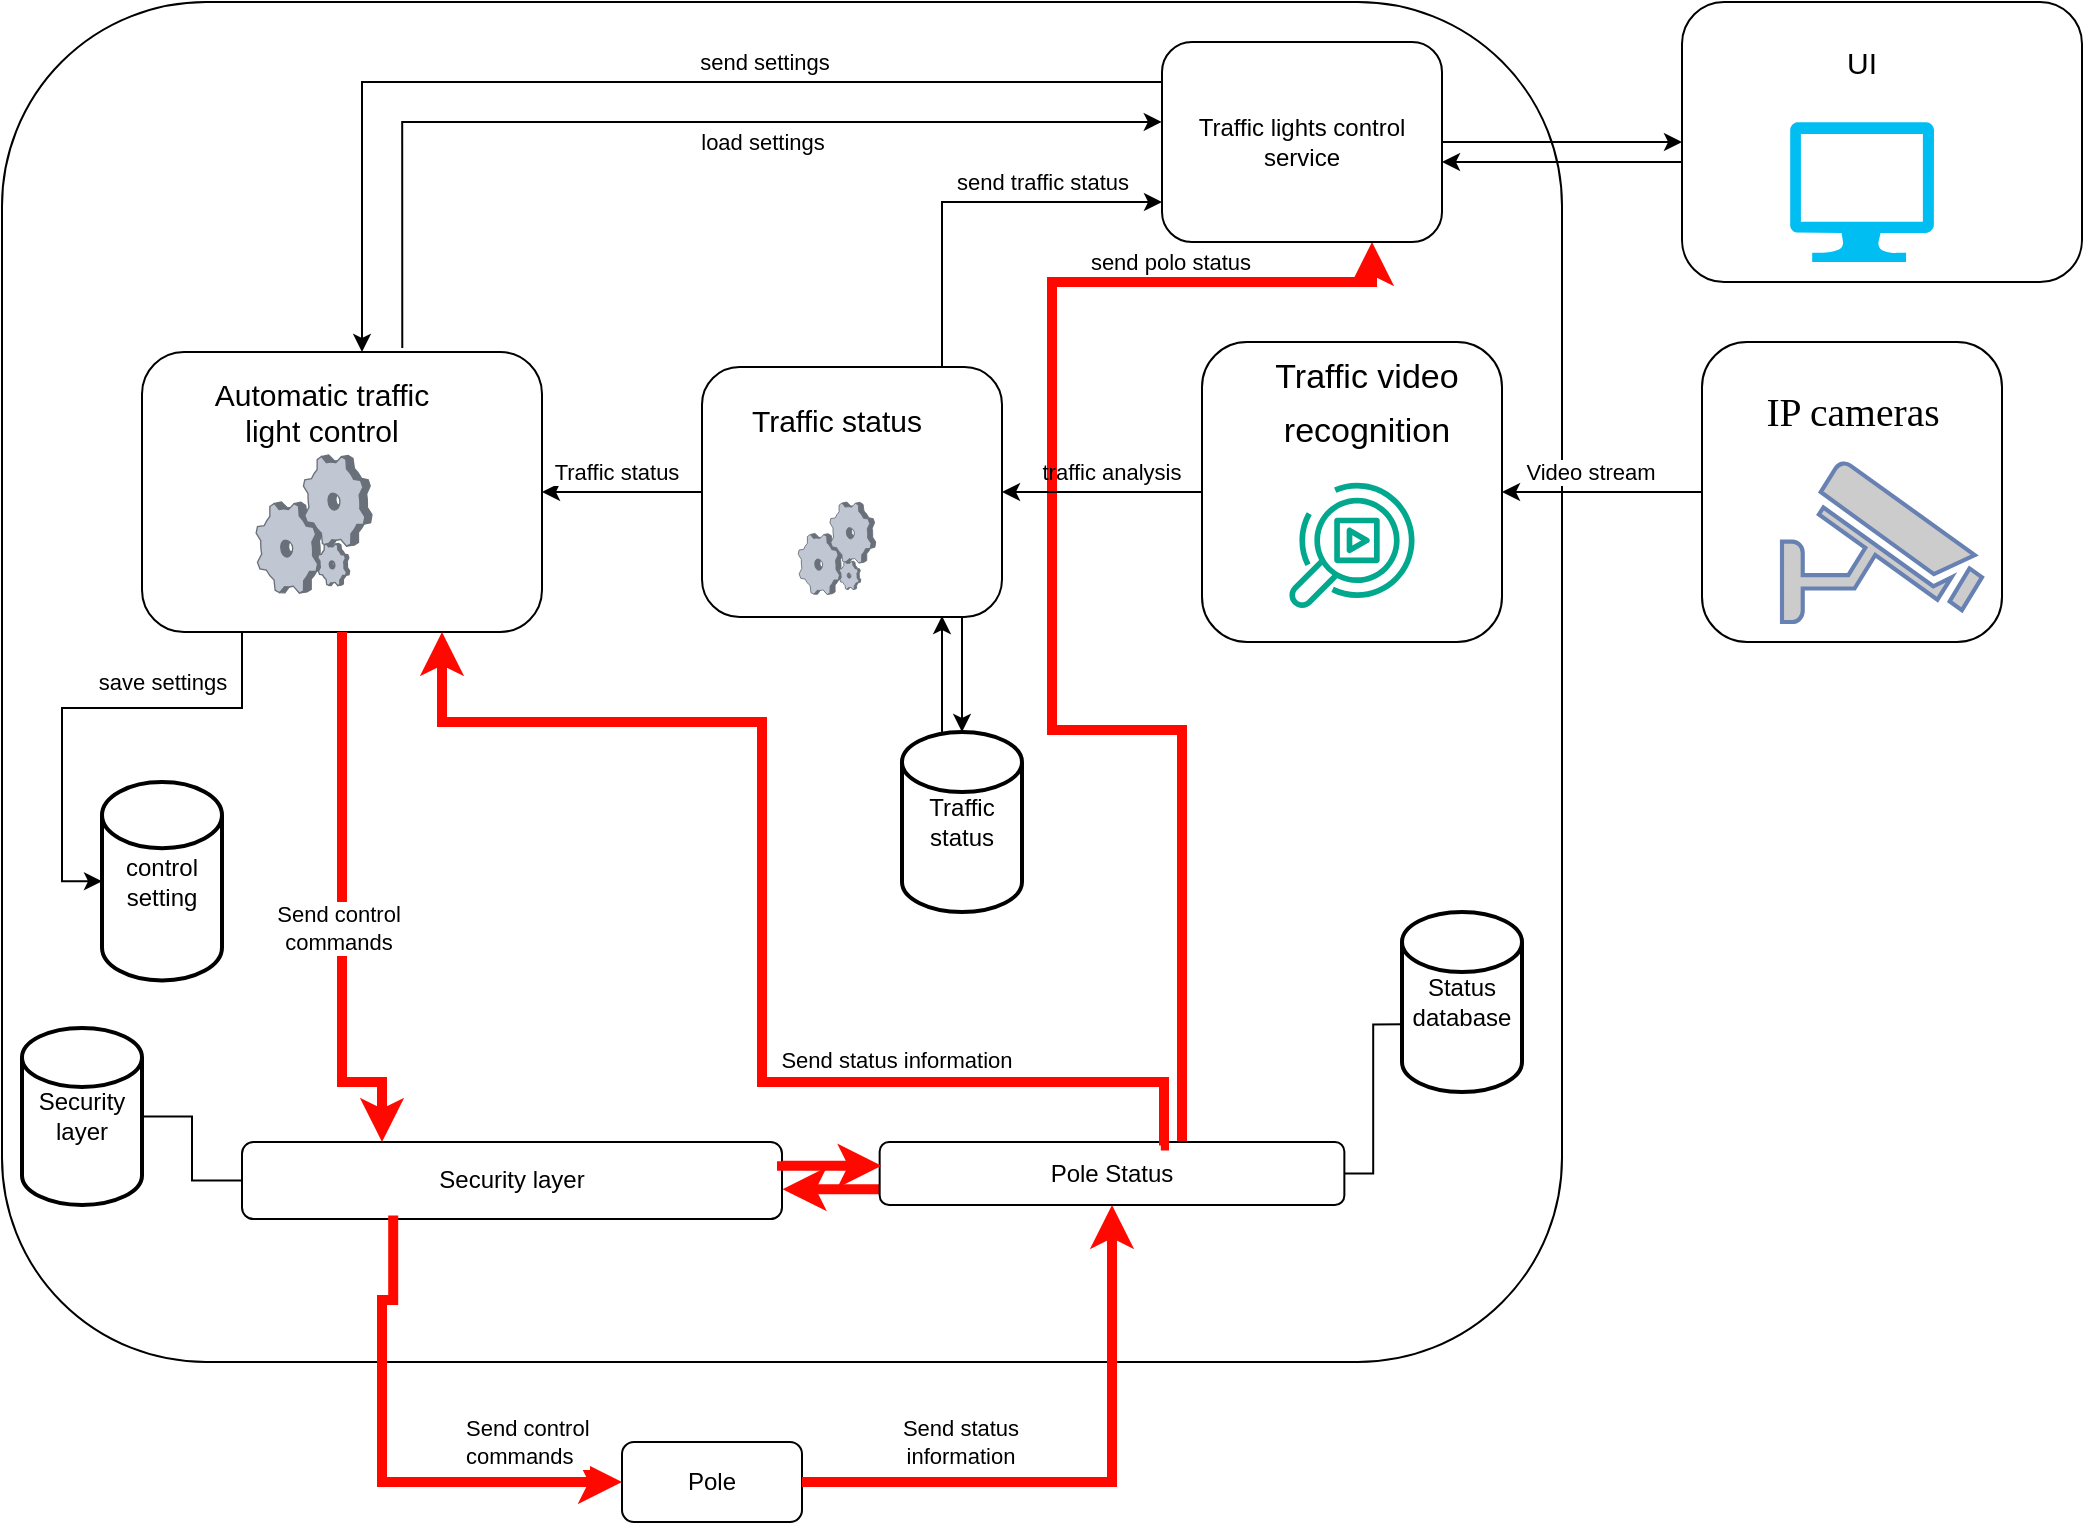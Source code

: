 <mxfile version="23.1.5" type="github">
  <diagram name="Page-1" id="5f0bae14-7c28-e335-631c-24af17079c00">
    <mxGraphModel dx="1430" dy="850" grid="1" gridSize="10" guides="1" tooltips="1" connect="1" arrows="1" fold="1" page="1" pageScale="1" pageWidth="1100" pageHeight="850" background="none" math="0" shadow="0">
      <root>
        <mxCell id="0" />
        <mxCell id="1" parent="0" />
        <mxCell id="Ni4T1yLyOeH3PMIgMgBa-5" value="Pole" style="rounded=1;whiteSpace=wrap;html=1;" parent="1" vertex="1">
          <mxGeometry x="370" y="780" width="90" height="40" as="geometry" />
        </mxCell>
        <mxCell id="Ni4T1yLyOeH3PMIgMgBa-12" value="" style="group" parent="1" vertex="1" connectable="0">
          <mxGeometry x="90" y="360" width="760" height="400" as="geometry" />
        </mxCell>
        <mxCell id="Ni4T1yLyOeH3PMIgMgBa-99" value="" style="group" parent="Ni4T1yLyOeH3PMIgMgBa-12" vertex="1" connectable="0">
          <mxGeometry x="-30" y="-300" width="790" height="680" as="geometry" />
        </mxCell>
        <mxCell id="Ni4T1yLyOeH3PMIgMgBa-6" value="" style="rounded=1;whiteSpace=wrap;html=1;align=center;movable=1;resizable=1;rotatable=1;deletable=1;editable=1;locked=0;connectable=1;container=0;" parent="Ni4T1yLyOeH3PMIgMgBa-99" vertex="1">
          <mxGeometry width="780" height="680" as="geometry" />
        </mxCell>
        <mxCell id="Ni4T1yLyOeH3PMIgMgBa-18" value="Security layer" style="rounded=1;whiteSpace=wrap;html=1;" parent="Ni4T1yLyOeH3PMIgMgBa-99" vertex="1">
          <mxGeometry x="120" y="570" width="270" height="38.53" as="geometry" />
        </mxCell>
        <mxCell id="Ni4T1yLyOeH3PMIgMgBa-35" style="edgeStyle=orthogonalEdgeStyle;shape=connector;rounded=0;orthogonalLoop=1;jettySize=auto;html=1;exitX=0;exitY=0.75;exitDx=0;exitDy=0;labelBackgroundColor=default;strokeColor=#FF0800;align=center;verticalAlign=middle;fontFamily=Helvetica;fontSize=11;fontColor=default;endArrow=classic;entryX=1.001;entryY=0.612;entryDx=0;entryDy=0;entryPerimeter=0;strokeWidth=5;" parent="Ni4T1yLyOeH3PMIgMgBa-99" source="Ni4T1yLyOeH3PMIgMgBa-28" target="Ni4T1yLyOeH3PMIgMgBa-18" edge="1">
          <mxGeometry relative="1" as="geometry">
            <mxPoint x="390" y="600" as="targetPoint" />
            <Array as="points" />
          </mxGeometry>
        </mxCell>
        <mxCell id="Ni4T1yLyOeH3PMIgMgBa-104" style="edgeStyle=orthogonalEdgeStyle;shape=connector;rounded=0;orthogonalLoop=1;jettySize=auto;html=1;entryX=0.75;entryY=1;entryDx=0;entryDy=0;labelBackgroundColor=default;strokeColor=#FF0800;align=center;verticalAlign=middle;fontFamily=Helvetica;fontSize=11;fontColor=default;endArrow=classic;strokeWidth=5;" parent="Ni4T1yLyOeH3PMIgMgBa-99" source="Ni4T1yLyOeH3PMIgMgBa-28" target="Ni4T1yLyOeH3PMIgMgBa-37" edge="1">
          <mxGeometry relative="1" as="geometry">
            <Array as="points">
              <mxPoint x="590" y="364" />
              <mxPoint x="525" y="364" />
              <mxPoint x="525" y="140" />
              <mxPoint x="685" y="140" />
            </Array>
          </mxGeometry>
        </mxCell>
        <mxCell id="Ni4T1yLyOeH3PMIgMgBa-109" value="send polo status" style="edgeLabel;html=1;align=center;verticalAlign=middle;resizable=0;points=[];fontFamily=Helvetica;fontSize=11;fontColor=default;" parent="Ni4T1yLyOeH3PMIgMgBa-104" vertex="1" connectable="0">
          <mxGeometry x="0.642" y="1" relative="1" as="geometry">
            <mxPoint y="-9" as="offset" />
          </mxGeometry>
        </mxCell>
        <mxCell id="Ni4T1yLyOeH3PMIgMgBa-28" value="Pole Status" style="rounded=1;whiteSpace=wrap;html=1;" parent="Ni4T1yLyOeH3PMIgMgBa-99" vertex="1">
          <mxGeometry x="438.83" y="570" width="232.35" height="31.47" as="geometry" />
        </mxCell>
        <mxCell id="Ni4T1yLyOeH3PMIgMgBa-34" style="edgeStyle=orthogonalEdgeStyle;shape=connector;rounded=0;orthogonalLoop=1;jettySize=auto;html=1;exitX=1;exitY=0.25;exitDx=0;exitDy=0;labelBackgroundColor=default;strokeColor=#FF0800;align=center;verticalAlign=middle;fontFamily=Helvetica;fontSize=11;fontColor=default;endArrow=classic;entryX=0.004;entryY=0.378;entryDx=0;entryDy=0;entryPerimeter=0;strokeWidth=5;" parent="Ni4T1yLyOeH3PMIgMgBa-99" source="Ni4T1yLyOeH3PMIgMgBa-18" target="Ni4T1yLyOeH3PMIgMgBa-28" edge="1">
          <mxGeometry relative="1" as="geometry">
            <mxPoint x="430" y="624" as="targetPoint" />
            <Array as="points">
              <mxPoint x="390" y="582" />
            </Array>
          </mxGeometry>
        </mxCell>
        <mxCell id="Ni4T1yLyOeH3PMIgMgBa-4" value="Security layer" style="strokeWidth=2;html=1;shape=mxgraph.flowchart.database;whiteSpace=wrap;" parent="Ni4T1yLyOeH3PMIgMgBa-99" vertex="1">
          <mxGeometry x="10" y="512.94" width="60" height="88.53" as="geometry" />
        </mxCell>
        <mxCell id="Ni4T1yLyOeH3PMIgMgBa-30" value="" style="endArrow=none;html=1;rounded=0;labelBackgroundColor=default;strokeColor=default;align=center;verticalAlign=middle;fontFamily=Helvetica;fontSize=11;fontColor=default;shape=connector;edgeStyle=orthogonalEdgeStyle;entryX=1;entryY=0.5;entryDx=0;entryDy=0;entryPerimeter=0;" parent="Ni4T1yLyOeH3PMIgMgBa-99" source="Ni4T1yLyOeH3PMIgMgBa-18" target="Ni4T1yLyOeH3PMIgMgBa-4" edge="1">
          <mxGeometry width="50" height="50" relative="1" as="geometry">
            <mxPoint x="110" y="580" as="sourcePoint" />
            <mxPoint x="160" y="530" as="targetPoint" />
          </mxGeometry>
        </mxCell>
        <mxCell id="Ni4T1yLyOeH3PMIgMgBa-31" value="Status&lt;br&gt;database" style="strokeWidth=2;html=1;shape=mxgraph.flowchart.database;whiteSpace=wrap;" parent="Ni4T1yLyOeH3PMIgMgBa-99" vertex="1">
          <mxGeometry x="700" y="455" width="60" height="90" as="geometry" />
        </mxCell>
        <mxCell id="Ni4T1yLyOeH3PMIgMgBa-32" value="" style="endArrow=none;html=1;rounded=0;labelBackgroundColor=default;strokeColor=default;align=center;verticalAlign=middle;fontFamily=Helvetica;fontSize=11;fontColor=default;shape=connector;entryX=0.011;entryY=0.624;entryDx=0;entryDy=0;entryPerimeter=0;exitX=1;exitY=0.5;exitDx=0;exitDy=0;edgeStyle=orthogonalEdgeStyle;" parent="Ni4T1yLyOeH3PMIgMgBa-99" source="Ni4T1yLyOeH3PMIgMgBa-28" target="Ni4T1yLyOeH3PMIgMgBa-31" edge="1">
          <mxGeometry width="50" height="50" relative="1" as="geometry">
            <mxPoint x="790" y="600.47" as="sourcePoint" />
            <mxPoint x="830" y="501.47" as="targetPoint" />
          </mxGeometry>
        </mxCell>
        <mxCell id="Ni4T1yLyOeH3PMIgMgBa-39" value="" style="rounded=1;whiteSpace=wrap;html=1;container=1;" parent="Ni4T1yLyOeH3PMIgMgBa-99" vertex="1">
          <mxGeometry x="70" y="175" width="200" height="140" as="geometry" />
        </mxCell>
        <mxCell id="Ni4T1yLyOeH3PMIgMgBa-41" value="Automatic traffic light control" style="text;html=1;strokeColor=none;fillColor=none;align=center;verticalAlign=middle;whiteSpace=wrap;rounded=0;fontFamily=Helvetica;fontSize=15;fontColor=default;" parent="Ni4T1yLyOeH3PMIgMgBa-39" vertex="1">
          <mxGeometry x="20" width="140" height="60" as="geometry" />
        </mxCell>
        <mxCell id="Ni4T1yLyOeH3PMIgMgBa-42" value="" style="verticalLabelPosition=bottom;sketch=0;aspect=fixed;html=1;verticalAlign=top;strokeColor=none;align=center;outlineConnect=0;shape=mxgraph.citrix.process;fontFamily=Helvetica;fontSize=11;fontColor=default;" parent="Ni4T1yLyOeH3PMIgMgBa-39" vertex="1">
          <mxGeometry x="57.07" y="51.47" width="57.91" height="69.05" as="geometry" />
        </mxCell>
        <mxCell id="Ni4T1yLyOeH3PMIgMgBa-59" value="" style="rounded=1;whiteSpace=wrap;html=1;container=1;" parent="Ni4T1yLyOeH3PMIgMgBa-99" vertex="1">
          <mxGeometry x="600" y="170" width="150" height="150" as="geometry" />
        </mxCell>
        <mxCell id="Ni4T1yLyOeH3PMIgMgBa-61" value="&lt;font style=&quot;font-size: 17px;&quot;&gt;Traffic video recognition&lt;br&gt;&lt;/font&gt;" style="text;html=1;strokeColor=none;fillColor=none;align=center;verticalAlign=middle;whiteSpace=wrap;rounded=0;fontFamily=Helvetica;fontSize=22;fontColor=default;" parent="Ni4T1yLyOeH3PMIgMgBa-59" vertex="1">
          <mxGeometry x="32.653" y="16.8" width="98.597" height="25.21" as="geometry" />
        </mxCell>
        <mxCell id="Ni4T1yLyOeH3PMIgMgBa-62" value="" style="sketch=0;outlineConnect=0;fontColor=#232F3E;gradientColor=none;fillColor=#01A88D;strokeColor=none;dashed=0;verticalLabelPosition=bottom;verticalAlign=top;align=center;html=1;fontSize=12;fontStyle=0;aspect=fixed;pointerEvents=1;shape=mxgraph.aws4.rekognition_video;fontFamily=Helvetica;" parent="Ni4T1yLyOeH3PMIgMgBa-59" vertex="1">
          <mxGeometry x="43.715" y="70" width="62.562" height="63.375" as="geometry" />
        </mxCell>
        <mxCell id="Ni4T1yLyOeH3PMIgMgBa-68" value="traffic analysis" style="text;html=1;strokeColor=none;fillColor=none;align=center;verticalAlign=middle;whiteSpace=wrap;rounded=0;fontFamily=Helvetica;fontSize=11;fontColor=default;" parent="Ni4T1yLyOeH3PMIgMgBa-99" vertex="1">
          <mxGeometry x="510" y="220" width="90" height="30" as="geometry" />
        </mxCell>
        <mxCell id="Ni4T1yLyOeH3PMIgMgBa-70" style="edgeStyle=orthogonalEdgeStyle;shape=connector;rounded=0;orthogonalLoop=1;jettySize=auto;html=1;labelBackgroundColor=default;strokeColor=#FF0800;align=center;verticalAlign=middle;fontFamily=Helvetica;fontSize=11;fontColor=default;endArrow=classic;strokeWidth=5;" parent="Ni4T1yLyOeH3PMIgMgBa-99" source="Ni4T1yLyOeH3PMIgMgBa-39" target="Ni4T1yLyOeH3PMIgMgBa-18" edge="1">
          <mxGeometry relative="1" as="geometry">
            <mxPoint x="310" y="350" as="sourcePoint" />
            <mxPoint x="413.19" y="602.042" as="targetPoint" />
            <Array as="points">
              <mxPoint x="170" y="540" />
              <mxPoint x="190" y="540" />
            </Array>
          </mxGeometry>
        </mxCell>
        <mxCell id="Ni4T1yLyOeH3PMIgMgBa-78" value="Send control&lt;br&gt;commands&lt;br&gt;" style="edgeLabel;html=1;align=center;verticalAlign=middle;resizable=0;points=[];fontFamily=Helvetica;fontSize=11;fontColor=default;" parent="Ni4T1yLyOeH3PMIgMgBa-70" vertex="1" connectable="0">
          <mxGeometry x="0.071" y="-2" relative="1" as="geometry">
            <mxPoint as="offset" />
          </mxGeometry>
        </mxCell>
        <mxCell id="Ni4T1yLyOeH3PMIgMgBa-49" value="control setting" style="strokeWidth=2;html=1;shape=mxgraph.flowchart.database;whiteSpace=wrap;" parent="Ni4T1yLyOeH3PMIgMgBa-99" vertex="1">
          <mxGeometry x="50" y="390" width="60" height="99.26" as="geometry" />
        </mxCell>
        <mxCell id="Ni4T1yLyOeH3PMIgMgBa-71" style="edgeStyle=orthogonalEdgeStyle;shape=connector;rounded=0;orthogonalLoop=1;jettySize=auto;html=1;entryX=0;entryY=0.5;entryDx=0;entryDy=0;entryPerimeter=0;labelBackgroundColor=default;strokeColor=default;align=center;verticalAlign=middle;fontFamily=Helvetica;fontSize=11;fontColor=default;endArrow=classic;" parent="Ni4T1yLyOeH3PMIgMgBa-99" source="Ni4T1yLyOeH3PMIgMgBa-39" target="Ni4T1yLyOeH3PMIgMgBa-49" edge="1">
          <mxGeometry relative="1" as="geometry">
            <mxPoint x="130" y="350" as="sourcePoint" />
            <Array as="points">
              <mxPoint x="120" y="353" />
              <mxPoint x="30" y="353" />
              <mxPoint x="30" y="440" />
            </Array>
          </mxGeometry>
        </mxCell>
        <mxCell id="Ni4T1yLyOeH3PMIgMgBa-75" value="save settings" style="edgeLabel;html=1;align=center;verticalAlign=middle;resizable=0;points=[];fontFamily=Helvetica;fontSize=11;fontColor=default;" parent="Ni4T1yLyOeH3PMIgMgBa-71" vertex="1" connectable="0">
          <mxGeometry x="-0.194" y="2" relative="1" as="geometry">
            <mxPoint x="16" y="-15" as="offset" />
          </mxGeometry>
        </mxCell>
        <mxCell id="Ni4T1yLyOeH3PMIgMgBa-79" style="edgeStyle=orthogonalEdgeStyle;shape=connector;rounded=0;orthogonalLoop=1;jettySize=auto;html=1;exitX=0.605;exitY=0.054;exitDx=0;exitDy=0;labelBackgroundColor=default;strokeColor=#FF0800;align=center;verticalAlign=middle;fontFamily=Helvetica;fontSize=11;fontColor=default;endArrow=classic;exitPerimeter=0;entryX=0.75;entryY=1;entryDx=0;entryDy=0;strokeWidth=5;" parent="Ni4T1yLyOeH3PMIgMgBa-99" source="Ni4T1yLyOeH3PMIgMgBa-28" target="Ni4T1yLyOeH3PMIgMgBa-39" edge="1">
          <mxGeometry relative="1" as="geometry">
            <mxPoint x="566" y="619" as="sourcePoint" />
            <mxPoint x="180" y="370" as="targetPoint" />
            <Array as="points">
              <mxPoint x="581" y="540" />
              <mxPoint x="380" y="540" />
              <mxPoint x="380" y="360" />
              <mxPoint x="220" y="360" />
            </Array>
          </mxGeometry>
        </mxCell>
        <mxCell id="Ni4T1yLyOeH3PMIgMgBa-80" value="Send status information" style="edgeLabel;html=1;align=center;verticalAlign=middle;resizable=0;points=[];fontFamily=Helvetica;fontSize=11;fontColor=default;" parent="Ni4T1yLyOeH3PMIgMgBa-79" vertex="1" connectable="0">
          <mxGeometry x="-0.312" y="-2" relative="1" as="geometry">
            <mxPoint x="45" y="-9" as="offset" />
          </mxGeometry>
        </mxCell>
        <mxCell id="Ni4T1yLyOeH3PMIgMgBa-91" style="edgeStyle=orthogonalEdgeStyle;shape=connector;rounded=0;orthogonalLoop=1;jettySize=auto;html=1;labelBackgroundColor=default;strokeColor=default;align=center;verticalAlign=middle;fontFamily=Helvetica;fontSize=11;fontColor=default;endArrow=classic;" parent="Ni4T1yLyOeH3PMIgMgBa-99" source="Ni4T1yLyOeH3PMIgMgBa-83" target="Ni4T1yLyOeH3PMIgMgBa-39" edge="1">
          <mxGeometry relative="1" as="geometry" />
        </mxCell>
        <mxCell id="Ni4T1yLyOeH3PMIgMgBa-92" value="Traffic status" style="edgeLabel;html=1;align=center;verticalAlign=middle;resizable=0;points=[];fontFamily=Helvetica;fontSize=11;fontColor=default;" parent="Ni4T1yLyOeH3PMIgMgBa-91" vertex="1" connectable="0">
          <mxGeometry x="-0.226" relative="1" as="geometry">
            <mxPoint x="-12" y="-10" as="offset" />
          </mxGeometry>
        </mxCell>
        <mxCell id="Ni4T1yLyOeH3PMIgMgBa-83" value="" style="rounded=1;whiteSpace=wrap;html=1;container=1;" parent="Ni4T1yLyOeH3PMIgMgBa-99" vertex="1">
          <mxGeometry x="350" y="182.5" width="150" height="125" as="geometry" />
        </mxCell>
        <mxCell id="Ni4T1yLyOeH3PMIgMgBa-84" value="Traffic status" style="text;html=1;strokeColor=none;fillColor=none;align=center;verticalAlign=middle;whiteSpace=wrap;rounded=0;fontFamily=Helvetica;fontSize=15;fontColor=default;" parent="Ni4T1yLyOeH3PMIgMgBa-83" vertex="1">
          <mxGeometry x="15" width="105" height="53.571" as="geometry" />
        </mxCell>
        <mxCell id="Ni4T1yLyOeH3PMIgMgBa-85" value="" style="verticalLabelPosition=bottom;sketch=0;aspect=fixed;html=1;verticalAlign=top;strokeColor=none;align=center;outlineConnect=0;shape=mxgraph.citrix.process;fontFamily=Helvetica;fontSize=11;fontColor=default;" parent="Ni4T1yLyOeH3PMIgMgBa-83" vertex="1">
          <mxGeometry x="48.112" y="67.495" width="38.779" height="46.239" as="geometry" />
        </mxCell>
        <mxCell id="Ni4T1yLyOeH3PMIgMgBa-86" value="" style="edgeStyle=orthogonalEdgeStyle;shape=connector;rounded=0;orthogonalLoop=1;jettySize=auto;html=1;entryX=1;entryY=0.5;entryDx=0;entryDy=0;labelBackgroundColor=default;strokeColor=default;align=center;verticalAlign=middle;fontFamily=Helvetica;fontSize=11;fontColor=default;endArrow=classic;" parent="Ni4T1yLyOeH3PMIgMgBa-99" source="Ni4T1yLyOeH3PMIgMgBa-59" target="Ni4T1yLyOeH3PMIgMgBa-83" edge="1">
          <mxGeometry relative="1" as="geometry">
            <mxPoint x="660" y="435" as="sourcePoint" />
            <mxPoint x="370" y="435" as="targetPoint" />
          </mxGeometry>
        </mxCell>
        <mxCell id="Ni4T1yLyOeH3PMIgMgBa-88" value="Traffic status" style="strokeWidth=2;html=1;shape=mxgraph.flowchart.database;whiteSpace=wrap;" parent="Ni4T1yLyOeH3PMIgMgBa-99" vertex="1">
          <mxGeometry x="450" y="365" width="60" height="90" as="geometry" />
        </mxCell>
        <mxCell id="Ni4T1yLyOeH3PMIgMgBa-89" style="edgeStyle=orthogonalEdgeStyle;shape=connector;rounded=0;orthogonalLoop=1;jettySize=auto;html=1;labelBackgroundColor=default;strokeColor=default;align=center;verticalAlign=middle;fontFamily=Helvetica;fontSize=11;fontColor=default;endArrow=classic;" parent="Ni4T1yLyOeH3PMIgMgBa-99" source="Ni4T1yLyOeH3PMIgMgBa-83" target="Ni4T1yLyOeH3PMIgMgBa-88" edge="1">
          <mxGeometry relative="1" as="geometry">
            <Array as="points">
              <mxPoint x="480" y="360" />
              <mxPoint x="480" y="360" />
            </Array>
          </mxGeometry>
        </mxCell>
        <mxCell id="Ni4T1yLyOeH3PMIgMgBa-90" style="edgeStyle=orthogonalEdgeStyle;shape=connector;rounded=0;orthogonalLoop=1;jettySize=auto;html=1;labelBackgroundColor=default;strokeColor=default;align=center;verticalAlign=middle;fontFamily=Helvetica;fontSize=11;fontColor=default;endArrow=classic;" parent="Ni4T1yLyOeH3PMIgMgBa-99" source="Ni4T1yLyOeH3PMIgMgBa-88" edge="1">
          <mxGeometry relative="1" as="geometry">
            <mxPoint x="470" y="307" as="targetPoint" />
            <Array as="points">
              <mxPoint x="470" y="370" />
              <mxPoint x="470" y="370" />
            </Array>
          </mxGeometry>
        </mxCell>
        <mxCell id="Ni4T1yLyOeH3PMIgMgBa-37" value="Traffic lights control service" style="rounded=1;whiteSpace=wrap;html=1;container=1;" parent="Ni4T1yLyOeH3PMIgMgBa-99" vertex="1">
          <mxGeometry x="580" y="20" width="140" height="100" as="geometry" />
        </mxCell>
        <mxCell id="Ni4T1yLyOeH3PMIgMgBa-94" style="edgeStyle=orthogonalEdgeStyle;shape=connector;rounded=0;orthogonalLoop=1;jettySize=auto;html=1;labelBackgroundColor=default;strokeColor=default;align=center;verticalAlign=middle;fontFamily=Helvetica;fontSize=11;fontColor=default;endArrow=classic;" parent="Ni4T1yLyOeH3PMIgMgBa-99" source="Ni4T1yLyOeH3PMIgMgBa-83" target="Ni4T1yLyOeH3PMIgMgBa-37" edge="1">
          <mxGeometry relative="1" as="geometry">
            <Array as="points">
              <mxPoint x="470" y="100" />
            </Array>
          </mxGeometry>
        </mxCell>
        <mxCell id="Ni4T1yLyOeH3PMIgMgBa-108" value="send traffic status" style="edgeLabel;html=1;align=center;verticalAlign=middle;resizable=0;points=[];fontFamily=Helvetica;fontSize=11;fontColor=default;" parent="Ni4T1yLyOeH3PMIgMgBa-94" vertex="1" connectable="0">
          <mxGeometry x="0.229" y="-1" relative="1" as="geometry">
            <mxPoint x="14" y="-11" as="offset" />
          </mxGeometry>
        </mxCell>
        <mxCell id="Ni4T1yLyOeH3PMIgMgBa-97" style="edgeStyle=orthogonalEdgeStyle;shape=connector;rounded=0;orthogonalLoop=1;jettySize=auto;html=1;labelBackgroundColor=default;strokeColor=default;align=center;verticalAlign=middle;fontFamily=Helvetica;fontSize=11;fontColor=default;endArrow=classic;" parent="Ni4T1yLyOeH3PMIgMgBa-99" source="Ni4T1yLyOeH3PMIgMgBa-37" target="Ni4T1yLyOeH3PMIgMgBa-39" edge="1">
          <mxGeometry relative="1" as="geometry">
            <Array as="points">
              <mxPoint x="180" y="40" />
            </Array>
          </mxGeometry>
        </mxCell>
        <mxCell id="Ni4T1yLyOeH3PMIgMgBa-110" value="send settings" style="edgeLabel;html=1;align=center;verticalAlign=middle;resizable=0;points=[];fontFamily=Helvetica;fontSize=11;fontColor=default;" parent="Ni4T1yLyOeH3PMIgMgBa-97" vertex="1" connectable="0">
          <mxGeometry x="-0.235" y="1" relative="1" as="geometry">
            <mxPoint x="5" y="-11" as="offset" />
          </mxGeometry>
        </mxCell>
        <mxCell id="Ni4T1yLyOeH3PMIgMgBa-95" style="edgeStyle=orthogonalEdgeStyle;shape=connector;rounded=0;orthogonalLoop=1;jettySize=auto;html=1;entryX=-0.002;entryY=0.375;entryDx=0;entryDy=0;labelBackgroundColor=default;strokeColor=default;align=center;verticalAlign=middle;fontFamily=Helvetica;fontSize=11;fontColor=default;endArrow=classic;entryPerimeter=0;" parent="Ni4T1yLyOeH3PMIgMgBa-99" edge="1">
          <mxGeometry relative="1" as="geometry">
            <mxPoint x="200.14" y="172.97" as="sourcePoint" />
            <mxPoint x="579.86" y="60.47" as="targetPoint" />
            <Array as="points">
              <mxPoint x="200.14" y="59.97" />
              <mxPoint x="580.14" y="59.97" />
            </Array>
          </mxGeometry>
        </mxCell>
        <mxCell id="Ni4T1yLyOeH3PMIgMgBa-111" value="load settings" style="edgeLabel;html=1;align=center;verticalAlign=middle;resizable=0;points=[];fontFamily=Helvetica;fontSize=11;fontColor=default;" parent="Ni4T1yLyOeH3PMIgMgBa-95" vertex="1" connectable="0">
          <mxGeometry x="0.172" y="-2" relative="1" as="geometry">
            <mxPoint x="4" y="8" as="offset" />
          </mxGeometry>
        </mxCell>
        <mxCell id="Ni4T1yLyOeH3PMIgMgBa-26" value="" style="group" parent="1" vertex="1" connectable="0">
          <mxGeometry x="910" y="230" width="150" height="150" as="geometry" />
        </mxCell>
        <mxCell id="Ni4T1yLyOeH3PMIgMgBa-25" value="" style="rounded=1;whiteSpace=wrap;html=1;fontFamily=Helvetica;fontSize=11;fontColor=default;container=1;" parent="Ni4T1yLyOeH3PMIgMgBa-26" vertex="1">
          <mxGeometry width="150" height="150" as="geometry" />
        </mxCell>
        <mxCell id="Ni4T1yLyOeH3PMIgMgBa-24" value="" style="fontColor=#0066CC;verticalAlign=top;verticalLabelPosition=bottom;labelPosition=center;align=center;html=1;outlineConnect=0;fillColor=#CCCCCC;strokeColor=#6881B3;gradientColor=none;gradientDirection=north;strokeWidth=2;shape=mxgraph.networks.security_camera;fontFamily=Helvetica;fontSize=11;" parent="Ni4T1yLyOeH3PMIgMgBa-25" vertex="1">
          <mxGeometry x="40" y="60" width="100" height="80" as="geometry" />
        </mxCell>
        <mxCell id="Ni4T1yLyOeH3PMIgMgBa-64" value="&lt;h1 style=&quot;font-weight: normal; margin: 0px; padding: 0px; overflow: hidden; border: 0px; font-size: 1.8em; font-family: &amp;quot;Linux Libertine&amp;quot;, Georgia, Times, &amp;quot;Source Serif Pro&amp;quot;, serif; line-height: 1.375; overflow-wrap: break-word; flex-grow: 1; text-align: start; background-color: rgb(255, 255, 255);&quot; class=&quot;firstHeading mw-first-heading&quot; id=&quot;firstHeading&quot;&gt;IP cameras&lt;/h1&gt;" style="text;html=1;strokeColor=none;fillColor=none;align=center;verticalAlign=middle;whiteSpace=wrap;rounded=0;fontFamily=Helvetica;fontSize=11;fontColor=default;" parent="Ni4T1yLyOeH3PMIgMgBa-25" vertex="1">
          <mxGeometry x="22.5" y="20" width="105" height="30" as="geometry" />
        </mxCell>
        <mxCell id="Ni4T1yLyOeH3PMIgMgBa-45" style="rounded=0;orthogonalLoop=1;jettySize=auto;html=1;exitX=1;exitY=0.5;exitDx=0;exitDy=0;entryX=0.5;entryY=1;entryDx=0;entryDy=0;labelBackgroundColor=default;strokeColor=#FF0800;align=center;verticalAlign=middle;fontFamily=Helvetica;fontSize=11;fontColor=default;endArrow=classic;edgeStyle=orthogonalEdgeStyle;strokeWidth=5;" parent="1" source="Ni4T1yLyOeH3PMIgMgBa-5" target="Ni4T1yLyOeH3PMIgMgBa-28" edge="1">
          <mxGeometry relative="1" as="geometry" />
        </mxCell>
        <mxCell id="Ni4T1yLyOeH3PMIgMgBa-57" value="Send status &lt;br&gt;information" style="edgeLabel;html=1;align=center;verticalAlign=middle;resizable=0;points=[];fontFamily=Helvetica;fontSize=11;fontColor=default;" parent="Ni4T1yLyOeH3PMIgMgBa-45" vertex="1" connectable="0">
          <mxGeometry x="-0.501" y="1" relative="1" as="geometry">
            <mxPoint x="6" y="-19" as="offset" />
          </mxGeometry>
        </mxCell>
        <mxCell id="Ni4T1yLyOeH3PMIgMgBa-51" value="Send control &lt;br&gt;commands" style="rounded=0;orthogonalLoop=1;jettySize=auto;html=1;labelBorderColor=none;align=left;entryX=0;entryY=0.5;entryDx=0;entryDy=0;edgeStyle=orthogonalEdgeStyle;exitX=0.28;exitY=0.953;exitDx=0;exitDy=0;exitPerimeter=0;strokeColor=#FF0800;strokeWidth=5;" parent="1" source="Ni4T1yLyOeH3PMIgMgBa-18" target="Ni4T1yLyOeH3PMIgMgBa-5" edge="1">
          <mxGeometry x="0.382" y="20" relative="1" as="geometry">
            <mxPoint x="250" y="709" as="sourcePoint" />
            <mxPoint x="247.07" y="781" as="targetPoint" />
            <Array as="points">
              <mxPoint x="256" y="709" />
              <mxPoint x="250" y="709" />
              <mxPoint x="250" y="800" />
            </Array>
            <mxPoint as="offset" />
          </mxGeometry>
        </mxCell>
        <mxCell id="Ni4T1yLyOeH3PMIgMgBa-63" style="edgeStyle=orthogonalEdgeStyle;shape=connector;rounded=0;orthogonalLoop=1;jettySize=auto;html=1;labelBackgroundColor=default;strokeColor=default;align=center;verticalAlign=middle;fontFamily=Helvetica;fontSize=11;fontColor=default;endArrow=classic;" parent="1" source="Ni4T1yLyOeH3PMIgMgBa-25" target="Ni4T1yLyOeH3PMIgMgBa-59" edge="1">
          <mxGeometry relative="1" as="geometry">
            <mxPoint x="1065" y="365" as="sourcePoint" />
            <mxPoint x="870" y="250" as="targetPoint" />
            <Array as="points">
              <mxPoint x="1005" y="320" />
            </Array>
          </mxGeometry>
        </mxCell>
        <mxCell id="Ni4T1yLyOeH3PMIgMgBa-66" value="Video stream&lt;br&gt;" style="edgeLabel;html=1;align=center;verticalAlign=middle;resizable=0;points=[];fontFamily=Helvetica;fontSize=11;fontColor=default;" parent="Ni4T1yLyOeH3PMIgMgBa-63" vertex="1" connectable="0">
          <mxGeometry x="0.118" relative="1" as="geometry">
            <mxPoint y="-10" as="offset" />
          </mxGeometry>
        </mxCell>
        <mxCell id="Ni4T1yLyOeH3PMIgMgBa-11" style="edgeStyle=orthogonalEdgeStyle;rounded=0;orthogonalLoop=1;jettySize=auto;html=1;exitX=0.5;exitY=1;exitDx=0;exitDy=0;entryX=0.5;entryY=1;entryDx=0;entryDy=0;" parent="1" edge="1">
          <mxGeometry relative="1" as="geometry">
            <mxPoint x="893.97" y="138.526" as="sourcePoint" />
            <mxPoint x="893.97" y="138.526" as="targetPoint" />
          </mxGeometry>
        </mxCell>
        <mxCell id="Ni4T1yLyOeH3PMIgMgBa-106" style="edgeStyle=orthogonalEdgeStyle;shape=connector;rounded=0;orthogonalLoop=1;jettySize=auto;html=1;labelBackgroundColor=default;strokeColor=default;align=center;verticalAlign=middle;fontFamily=Helvetica;fontSize=11;fontColor=default;endArrow=classic;" parent="1" source="Ni4T1yLyOeH3PMIgMgBa-100" target="Ni4T1yLyOeH3PMIgMgBa-37" edge="1">
          <mxGeometry relative="1" as="geometry">
            <Array as="points">
              <mxPoint x="890" y="140" />
              <mxPoint x="890" y="140" />
            </Array>
          </mxGeometry>
        </mxCell>
        <mxCell id="Ni4T1yLyOeH3PMIgMgBa-100" value="" style="rounded=1;whiteSpace=wrap;html=1;container=1;" parent="1" vertex="1">
          <mxGeometry x="900" y="60" width="200" height="140" as="geometry" />
        </mxCell>
        <mxCell id="Ni4T1yLyOeH3PMIgMgBa-101" value="UI" style="text;html=1;strokeColor=none;fillColor=none;align=center;verticalAlign=middle;whiteSpace=wrap;rounded=0;fontFamily=Helvetica;fontSize=15;fontColor=default;" parent="Ni4T1yLyOeH3PMIgMgBa-100" vertex="1">
          <mxGeometry x="20" width="140" height="60" as="geometry" />
        </mxCell>
        <mxCell id="Ni4T1yLyOeH3PMIgMgBa-107" value="" style="verticalLabelPosition=bottom;html=1;verticalAlign=top;align=center;strokeColor=none;fillColor=#00BEF2;shape=mxgraph.azure.computer;pointerEvents=1;fontFamily=Helvetica;fontSize=11;fontColor=default;" parent="Ni4T1yLyOeH3PMIgMgBa-100" vertex="1">
          <mxGeometry x="54" y="60" width="72" height="70" as="geometry" />
        </mxCell>
        <mxCell id="Ni4T1yLyOeH3PMIgMgBa-105" style="edgeStyle=orthogonalEdgeStyle;shape=connector;rounded=0;orthogonalLoop=1;jettySize=auto;html=1;labelBackgroundColor=default;strokeColor=default;align=center;verticalAlign=middle;fontFamily=Helvetica;fontSize=11;fontColor=default;endArrow=classic;" parent="1" source="Ni4T1yLyOeH3PMIgMgBa-37" target="Ni4T1yLyOeH3PMIgMgBa-100" edge="1">
          <mxGeometry relative="1" as="geometry" />
        </mxCell>
      </root>
    </mxGraphModel>
  </diagram>
</mxfile>
